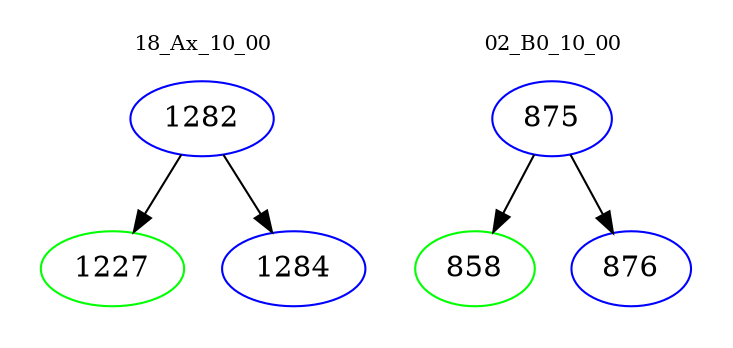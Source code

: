 digraph{
subgraph cluster_0 {
color = white
label = "18_Ax_10_00";
fontsize=10;
T0_1282 [label="1282", color="blue"]
T0_1282 -> T0_1227 [color="black"]
T0_1227 [label="1227", color="green"]
T0_1282 -> T0_1284 [color="black"]
T0_1284 [label="1284", color="blue"]
}
subgraph cluster_1 {
color = white
label = "02_B0_10_00";
fontsize=10;
T1_875 [label="875", color="blue"]
T1_875 -> T1_858 [color="black"]
T1_858 [label="858", color="green"]
T1_875 -> T1_876 [color="black"]
T1_876 [label="876", color="blue"]
}
}
